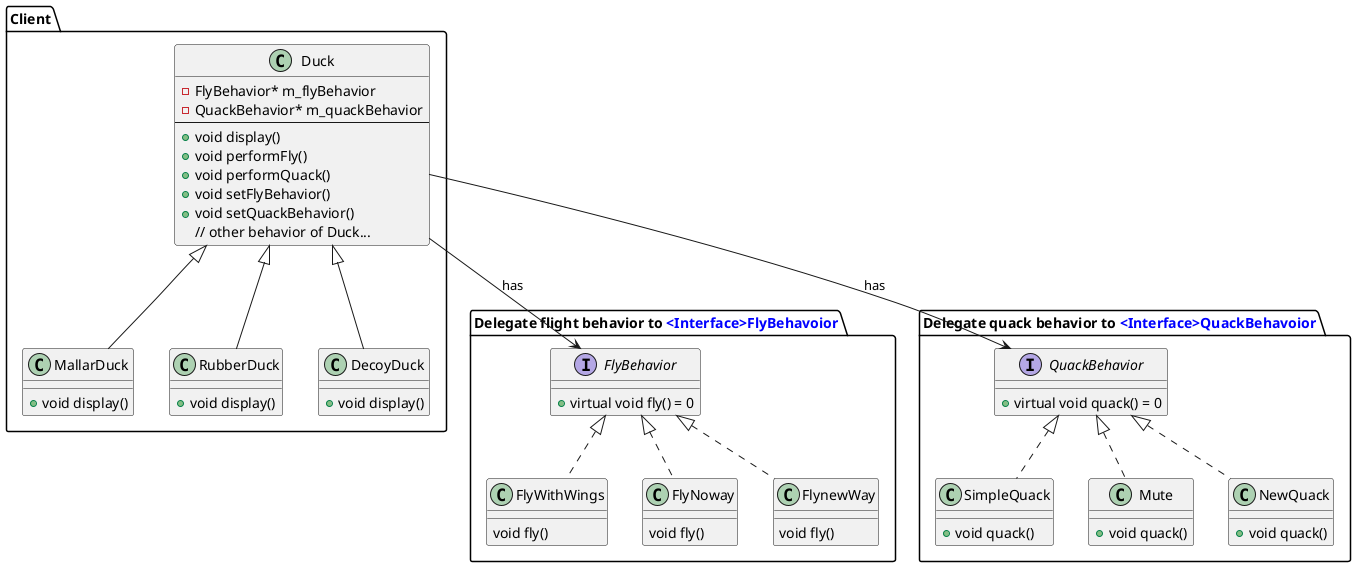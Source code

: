 @startuml Strategy Pattern

package "Client"{
class Duck
{
    - FlyBehavior* m_flyBehavior
    - QuackBehavior* m_quackBehavior
    --
    + void display()
    + void performFly()
    + void performQuack()
    + void setFlyBehavior()
    + void setQuackBehavior()
    // other behavior of Duck...
}
' note left of Duck::m_flyBehavior
' 把Duck容易改变的行为封装到对应的Behavior接口中，
' 委托对应的接口去完成不同的行为
' end note

' note left of Duck::performFly
' 在perform方法中委托接口的fly(), quack()方法
' 针对fly(),quack()接口编程，运行时动态绑定具体的实现类
' end note

class MallarDuck extends Duck{
    +void display()
}

class RubberDuck extends Duck{
    +void display()
}
class DecoyDuck extends Duck{
    +void display()
}
}
package "Delegate flight behavior to <color:blue><Interface>FlyBehavoior" {
Duck -->FlyBehavior: has
interface FlyBehavior{
    + virtual void fly() = 0
}


class FlyWithWings implements FlyBehavior{
    void fly()
}
class FlyNoway implements FlyBehavior{
    void fly()
}
class FlynewWay implements FlyBehavior{
    void fly()
}
}

package "Delegate quack behavior to <color:blue><Interface>QuackBehavoior"{
Duck -->QuackBehavior: has

interface QuackBehavior{
    + virtual void quack() = 0
}
class SimpleQuack implements QuackBehavior{
    + void quack()
}
class Mute implements QuackBehavior{
    + void quack()
}
class NewQuack implements QuackBehavior{
    + void quack()
}
}
@enduml

